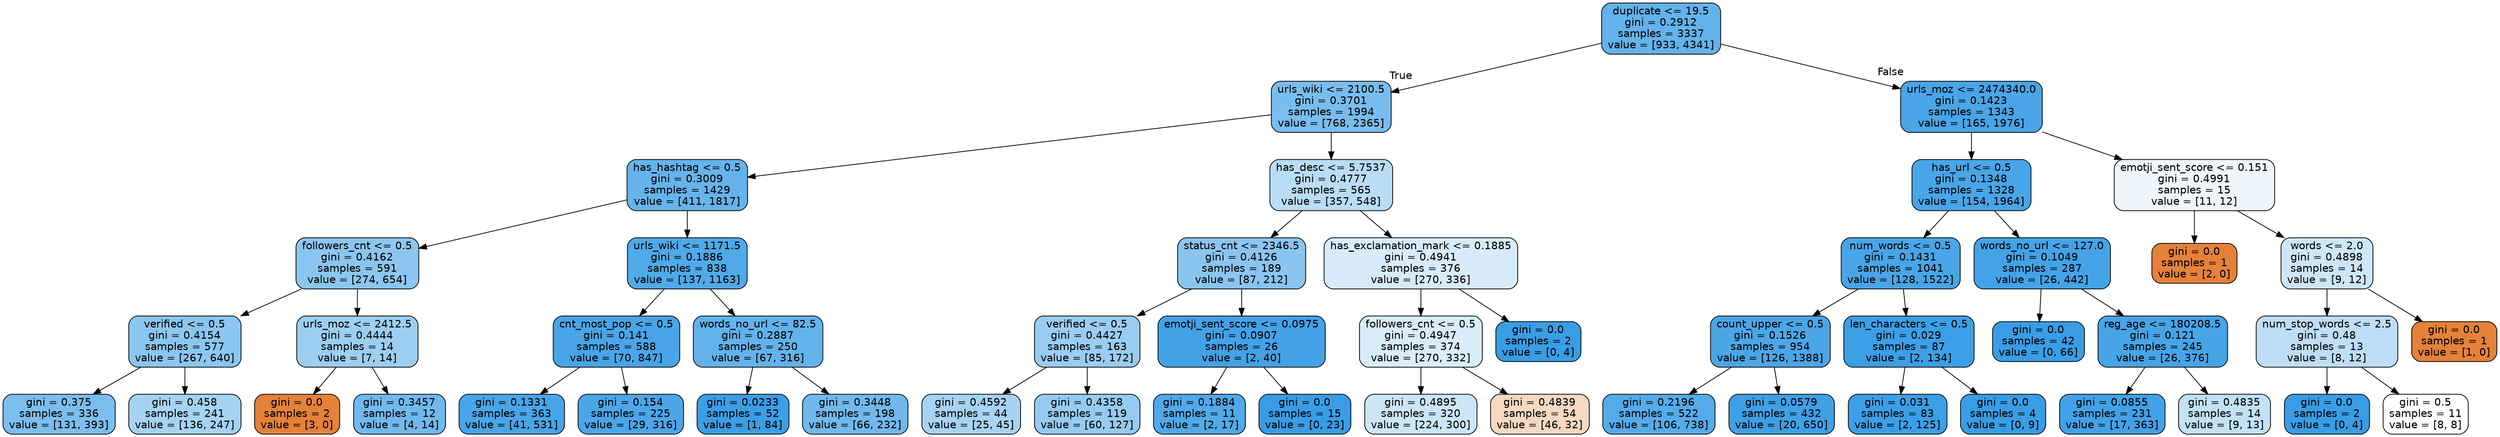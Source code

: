 digraph Tree {
node [shape=box, style="filled, rounded", color="black", fontname=helvetica] ;
edge [fontname=helvetica] ;
0 [label="duplicate <= 19.5\ngini = 0.2912\nsamples = 3337\nvalue = [933, 4341]", fillcolor="#399de5c8"] ;
1 [label="urls_wiki <= 2100.5\ngini = 0.3701\nsamples = 1994\nvalue = [768, 2365]", fillcolor="#399de5ac"] ;
0 -> 1 [labeldistance=2.5, labelangle=45, headlabel="True"] ;
2 [label="has_hashtag <= 0.5\ngini = 0.3009\nsamples = 1429\nvalue = [411, 1817]", fillcolor="#399de5c5"] ;
1 -> 2 ;
3 [label="followers_cnt <= 0.5\ngini = 0.4162\nsamples = 591\nvalue = [274, 654]", fillcolor="#399de594"] ;
2 -> 3 ;
4 [label="verified <= 0.5\ngini = 0.4154\nsamples = 577\nvalue = [267, 640]", fillcolor="#399de595"] ;
3 -> 4 ;
5 [label="gini = 0.375\nsamples = 336\nvalue = [131, 393]", fillcolor="#399de5aa"] ;
4 -> 5 ;
6 [label="gini = 0.458\nsamples = 241\nvalue = [136, 247]", fillcolor="#399de573"] ;
4 -> 6 ;
7 [label="urls_moz <= 2412.5\ngini = 0.4444\nsamples = 14\nvalue = [7, 14]", fillcolor="#399de57f"] ;
3 -> 7 ;
8 [label="gini = 0.0\nsamples = 2\nvalue = [3, 0]", fillcolor="#e58139ff"] ;
7 -> 8 ;
9 [label="gini = 0.3457\nsamples = 12\nvalue = [4, 14]", fillcolor="#399de5b6"] ;
7 -> 9 ;
10 [label="urls_wiki <= 1171.5\ngini = 0.1886\nsamples = 838\nvalue = [137, 1163]", fillcolor="#399de5e1"] ;
2 -> 10 ;
11 [label="cnt_most_pop <= 0.5\ngini = 0.141\nsamples = 588\nvalue = [70, 847]", fillcolor="#399de5ea"] ;
10 -> 11 ;
12 [label="gini = 0.1331\nsamples = 363\nvalue = [41, 531]", fillcolor="#399de5eb"] ;
11 -> 12 ;
13 [label="gini = 0.154\nsamples = 225\nvalue = [29, 316]", fillcolor="#399de5e8"] ;
11 -> 13 ;
14 [label="words_no_url <= 82.5\ngini = 0.2887\nsamples = 250\nvalue = [67, 316]", fillcolor="#399de5c9"] ;
10 -> 14 ;
15 [label="gini = 0.0233\nsamples = 52\nvalue = [1, 84]", fillcolor="#399de5fc"] ;
14 -> 15 ;
16 [label="gini = 0.3448\nsamples = 198\nvalue = [66, 232]", fillcolor="#399de5b6"] ;
14 -> 16 ;
17 [label="has_desc <= 5.7537\ngini = 0.4777\nsamples = 565\nvalue = [357, 548]", fillcolor="#399de559"] ;
1 -> 17 ;
18 [label="status_cnt <= 2346.5\ngini = 0.4126\nsamples = 189\nvalue = [87, 212]", fillcolor="#399de596"] ;
17 -> 18 ;
19 [label="verified <= 0.5\ngini = 0.4427\nsamples = 163\nvalue = [85, 172]", fillcolor="#399de581"] ;
18 -> 19 ;
20 [label="gini = 0.4592\nsamples = 44\nvalue = [25, 45]", fillcolor="#399de571"] ;
19 -> 20 ;
21 [label="gini = 0.4358\nsamples = 119\nvalue = [60, 127]", fillcolor="#399de587"] ;
19 -> 21 ;
22 [label="emotji_sent_score <= 0.0975\ngini = 0.0907\nsamples = 26\nvalue = [2, 40]", fillcolor="#399de5f2"] ;
18 -> 22 ;
23 [label="gini = 0.1884\nsamples = 11\nvalue = [2, 17]", fillcolor="#399de5e1"] ;
22 -> 23 ;
24 [label="gini = 0.0\nsamples = 15\nvalue = [0, 23]", fillcolor="#399de5ff"] ;
22 -> 24 ;
25 [label="has_exclamation_mark <= 0.1885\ngini = 0.4941\nsamples = 376\nvalue = [270, 336]", fillcolor="#399de532"] ;
17 -> 25 ;
26 [label="followers_cnt <= 0.5\ngini = 0.4947\nsamples = 374\nvalue = [270, 332]", fillcolor="#399de530"] ;
25 -> 26 ;
27 [label="gini = 0.4895\nsamples = 320\nvalue = [224, 300]", fillcolor="#399de541"] ;
26 -> 27 ;
28 [label="gini = 0.4839\nsamples = 54\nvalue = [46, 32]", fillcolor="#e581394e"] ;
26 -> 28 ;
29 [label="gini = 0.0\nsamples = 2\nvalue = [0, 4]", fillcolor="#399de5ff"] ;
25 -> 29 ;
30 [label="urls_moz <= 2474340.0\ngini = 0.1423\nsamples = 1343\nvalue = [165, 1976]", fillcolor="#399de5ea"] ;
0 -> 30 [labeldistance=2.5, labelangle=-45, headlabel="False"] ;
31 [label="has_url <= 0.5\ngini = 0.1348\nsamples = 1328\nvalue = [154, 1964]", fillcolor="#399de5eb"] ;
30 -> 31 ;
32 [label="num_words <= 0.5\ngini = 0.1431\nsamples = 1041\nvalue = [128, 1522]", fillcolor="#399de5ea"] ;
31 -> 32 ;
33 [label="count_upper <= 0.5\ngini = 0.1526\nsamples = 954\nvalue = [126, 1388]", fillcolor="#399de5e8"] ;
32 -> 33 ;
34 [label="gini = 0.2196\nsamples = 522\nvalue = [106, 738]", fillcolor="#399de5da"] ;
33 -> 34 ;
35 [label="gini = 0.0579\nsamples = 432\nvalue = [20, 650]", fillcolor="#399de5f7"] ;
33 -> 35 ;
36 [label="len_characters <= 0.5\ngini = 0.029\nsamples = 87\nvalue = [2, 134]", fillcolor="#399de5fb"] ;
32 -> 36 ;
37 [label="gini = 0.031\nsamples = 83\nvalue = [2, 125]", fillcolor="#399de5fb"] ;
36 -> 37 ;
38 [label="gini = 0.0\nsamples = 4\nvalue = [0, 9]", fillcolor="#399de5ff"] ;
36 -> 38 ;
39 [label="words_no_url <= 127.0\ngini = 0.1049\nsamples = 287\nvalue = [26, 442]", fillcolor="#399de5f0"] ;
31 -> 39 ;
40 [label="gini = 0.0\nsamples = 42\nvalue = [0, 66]", fillcolor="#399de5ff"] ;
39 -> 40 ;
41 [label="reg_age <= 180208.5\ngini = 0.121\nsamples = 245\nvalue = [26, 376]", fillcolor="#399de5ed"] ;
39 -> 41 ;
42 [label="gini = 0.0855\nsamples = 231\nvalue = [17, 363]", fillcolor="#399de5f3"] ;
41 -> 42 ;
43 [label="gini = 0.4835\nsamples = 14\nvalue = [9, 13]", fillcolor="#399de54e"] ;
41 -> 43 ;
44 [label="emotji_sent_score <= 0.151\ngini = 0.4991\nsamples = 15\nvalue = [11, 12]", fillcolor="#399de515"] ;
30 -> 44 ;
45 [label="gini = 0.0\nsamples = 1\nvalue = [2, 0]", fillcolor="#e58139ff"] ;
44 -> 45 ;
46 [label="words <= 2.0\ngini = 0.4898\nsamples = 14\nvalue = [9, 12]", fillcolor="#399de540"] ;
44 -> 46 ;
47 [label="num_stop_words <= 2.5\ngini = 0.48\nsamples = 13\nvalue = [8, 12]", fillcolor="#399de555"] ;
46 -> 47 ;
48 [label="gini = 0.0\nsamples = 2\nvalue = [0, 4]", fillcolor="#399de5ff"] ;
47 -> 48 ;
49 [label="gini = 0.5\nsamples = 11\nvalue = [8, 8]", fillcolor="#e5813900"] ;
47 -> 49 ;
50 [label="gini = 0.0\nsamples = 1\nvalue = [1, 0]", fillcolor="#e58139ff"] ;
46 -> 50 ;
}